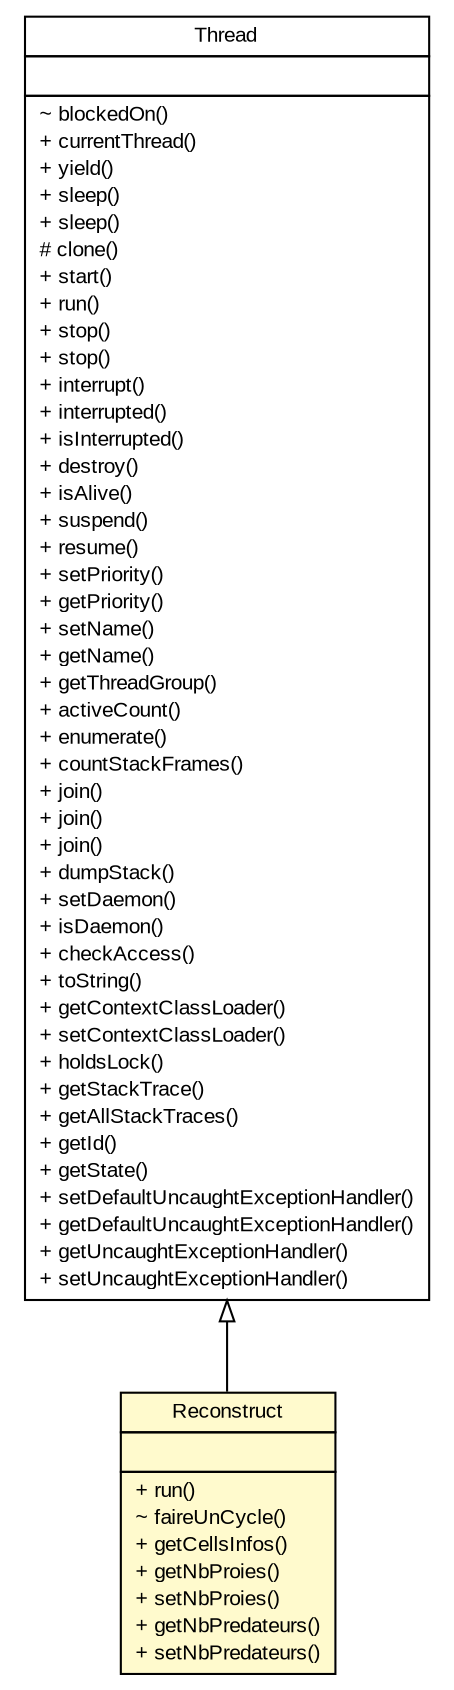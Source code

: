 #!/usr/local/bin/dot
#
# Class diagram 
# Generated by UMLGraph version 5.4 (http://www.umlgraph.org/)
#

digraph G {
	edge [fontname="arial",fontsize=10,labelfontname="arial",labelfontsize=10];
	node [fontname="arial",fontsize=10,shape=plaintext];
	nodesep=0.25;
	ranksep=0.5;
	// Metier.Reconstruct
	c171 [label=<<table title="Metier.Reconstruct" border="0" cellborder="1" cellspacing="0" cellpadding="2" port="p" bgcolor="lemonChiffon" href="./Reconstruct.html">
		<tr><td><table border="0" cellspacing="0" cellpadding="1">
<tr><td align="center" balign="center"> Reconstruct </td></tr>
		</table></td></tr>
		<tr><td><table border="0" cellspacing="0" cellpadding="1">
<tr><td align="left" balign="left">  </td></tr>
		</table></td></tr>
		<tr><td><table border="0" cellspacing="0" cellpadding="1">
<tr><td align="left" balign="left"> + run() </td></tr>
<tr><td align="left" balign="left"> ~ faireUnCycle() </td></tr>
<tr><td align="left" balign="left"> + getCellsInfos() </td></tr>
<tr><td align="left" balign="left"> + getNbProies() </td></tr>
<tr><td align="left" balign="left"> + setNbProies() </td></tr>
<tr><td align="left" balign="left"> + getNbPredateurs() </td></tr>
<tr><td align="left" balign="left"> + setNbPredateurs() </td></tr>
		</table></td></tr>
		</table>>, URL="./Reconstruct.html", fontname="arial", fontcolor="black", fontsize=10.0];
	//Metier.Reconstruct extends java.lang.Thread
	c181:p -> c171:p [dir=back,arrowtail=empty];
	// java.lang.Thread
	c181 [label=<<table title="java.lang.Thread" border="0" cellborder="1" cellspacing="0" cellpadding="2" port="p" href="http://java.sun.com/j2se/1.4.2/docs/api/java/lang/Thread.html">
		<tr><td><table border="0" cellspacing="0" cellpadding="1">
<tr><td align="center" balign="center"> Thread </td></tr>
		</table></td></tr>
		<tr><td><table border="0" cellspacing="0" cellpadding="1">
<tr><td align="left" balign="left">  </td></tr>
		</table></td></tr>
		<tr><td><table border="0" cellspacing="0" cellpadding="1">
<tr><td align="left" balign="left"> ~ blockedOn() </td></tr>
<tr><td align="left" balign="left"> + currentThread() </td></tr>
<tr><td align="left" balign="left"> + yield() </td></tr>
<tr><td align="left" balign="left"> + sleep() </td></tr>
<tr><td align="left" balign="left"> + sleep() </td></tr>
<tr><td align="left" balign="left"> # clone() </td></tr>
<tr><td align="left" balign="left"> + start() </td></tr>
<tr><td align="left" balign="left"> + run() </td></tr>
<tr><td align="left" balign="left"> + stop() </td></tr>
<tr><td align="left" balign="left"> + stop() </td></tr>
<tr><td align="left" balign="left"> + interrupt() </td></tr>
<tr><td align="left" balign="left"> + interrupted() </td></tr>
<tr><td align="left" balign="left"> + isInterrupted() </td></tr>
<tr><td align="left" balign="left"> + destroy() </td></tr>
<tr><td align="left" balign="left"> + isAlive() </td></tr>
<tr><td align="left" balign="left"> + suspend() </td></tr>
<tr><td align="left" balign="left"> + resume() </td></tr>
<tr><td align="left" balign="left"> + setPriority() </td></tr>
<tr><td align="left" balign="left"> + getPriority() </td></tr>
<tr><td align="left" balign="left"> + setName() </td></tr>
<tr><td align="left" balign="left"> + getName() </td></tr>
<tr><td align="left" balign="left"> + getThreadGroup() </td></tr>
<tr><td align="left" balign="left"> + activeCount() </td></tr>
<tr><td align="left" balign="left"> + enumerate() </td></tr>
<tr><td align="left" balign="left"> + countStackFrames() </td></tr>
<tr><td align="left" balign="left"> + join() </td></tr>
<tr><td align="left" balign="left"> + join() </td></tr>
<tr><td align="left" balign="left"> + join() </td></tr>
<tr><td align="left" balign="left"> + dumpStack() </td></tr>
<tr><td align="left" balign="left"> + setDaemon() </td></tr>
<tr><td align="left" balign="left"> + isDaemon() </td></tr>
<tr><td align="left" balign="left"> + checkAccess() </td></tr>
<tr><td align="left" balign="left"> + toString() </td></tr>
<tr><td align="left" balign="left"> + getContextClassLoader() </td></tr>
<tr><td align="left" balign="left"> + setContextClassLoader() </td></tr>
<tr><td align="left" balign="left"> + holdsLock() </td></tr>
<tr><td align="left" balign="left"> + getStackTrace() </td></tr>
<tr><td align="left" balign="left"> + getAllStackTraces() </td></tr>
<tr><td align="left" balign="left"> + getId() </td></tr>
<tr><td align="left" balign="left"> + getState() </td></tr>
<tr><td align="left" balign="left"> + setDefaultUncaughtExceptionHandler() </td></tr>
<tr><td align="left" balign="left"> + getDefaultUncaughtExceptionHandler() </td></tr>
<tr><td align="left" balign="left"> + getUncaughtExceptionHandler() </td></tr>
<tr><td align="left" balign="left"> + setUncaughtExceptionHandler() </td></tr>
		</table></td></tr>
		</table>>, URL="http://java.sun.com/j2se/1.4.2/docs/api/java/lang/Thread.html", fontname="arial", fontcolor="black", fontsize=10.0];
}

